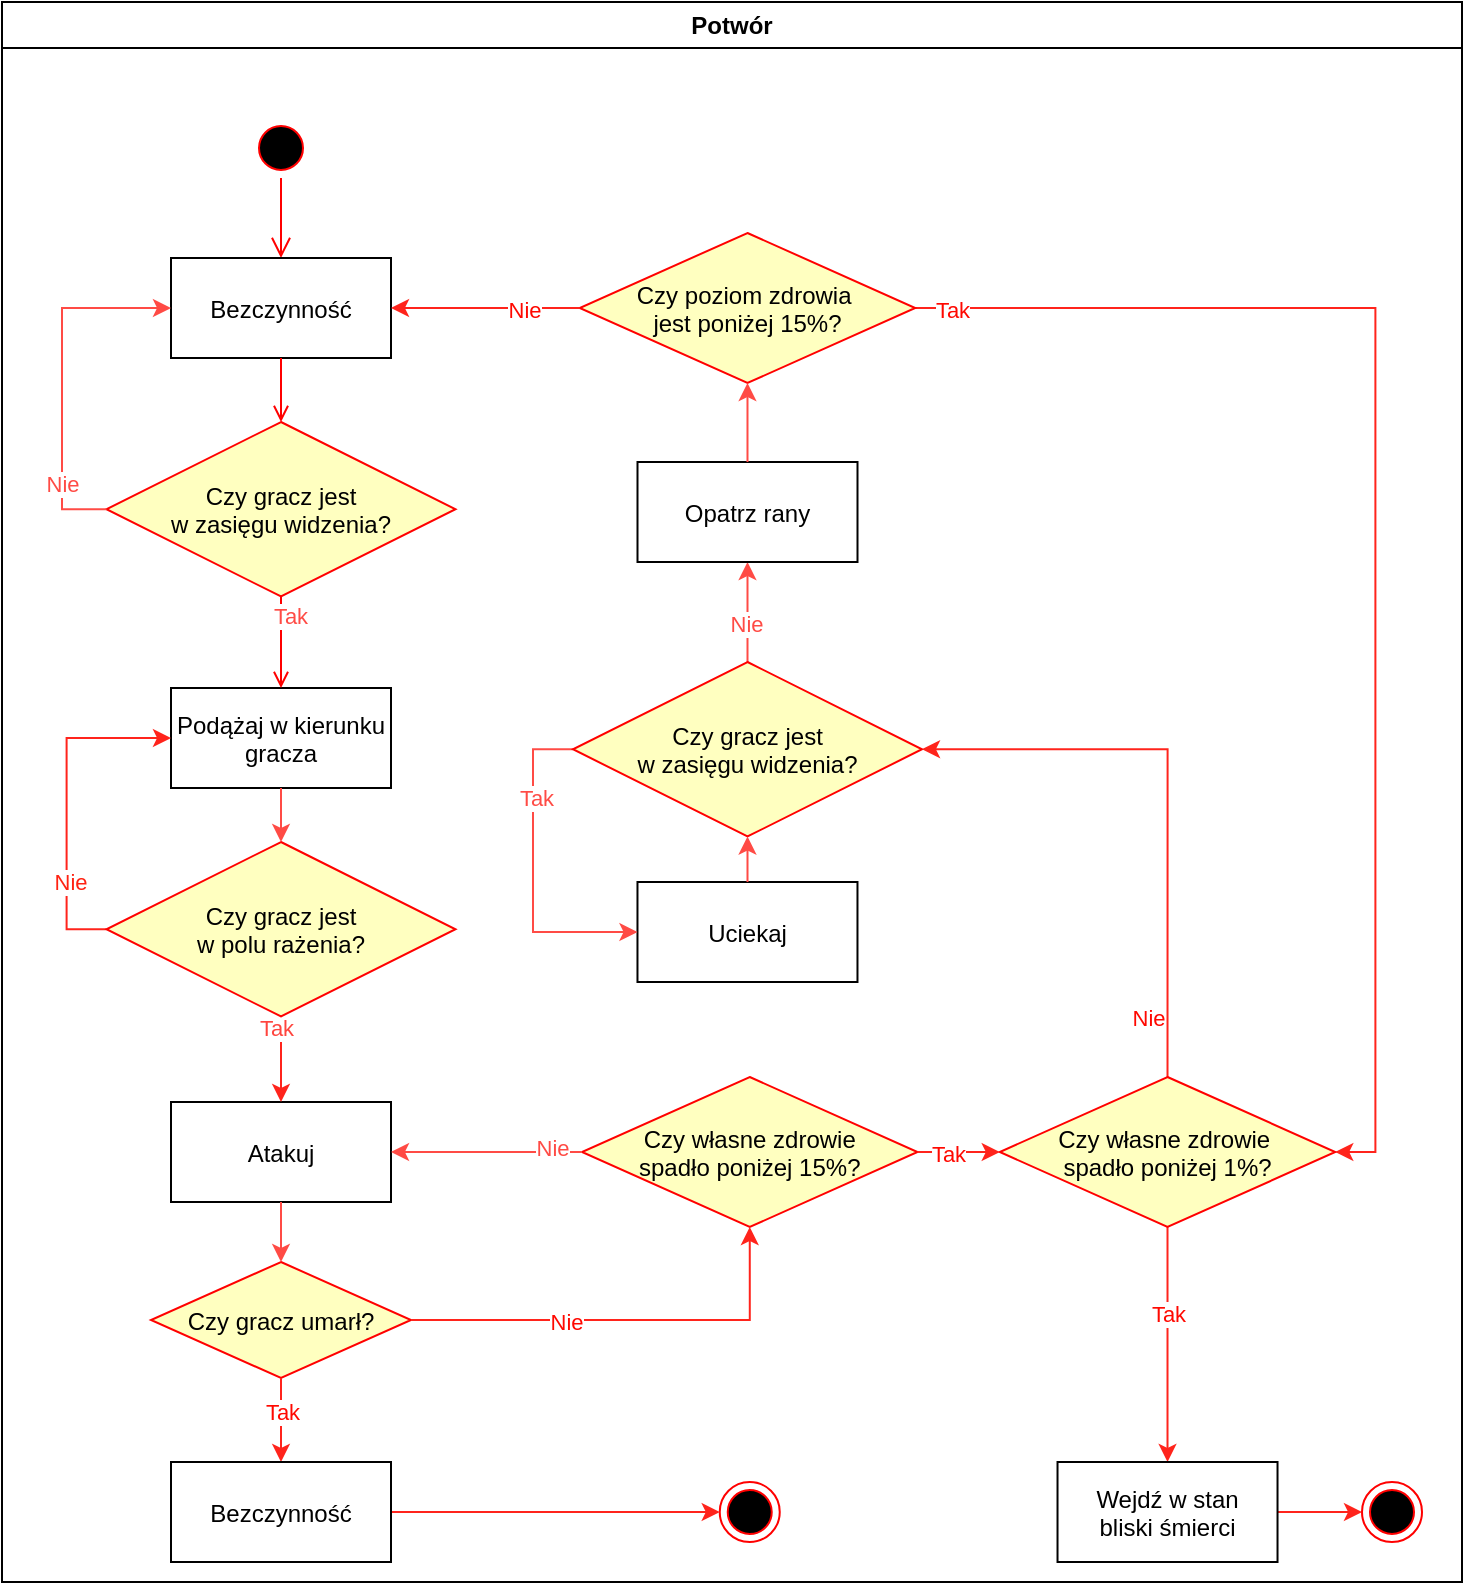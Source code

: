 <mxfile version="13.1.3" type="google"><diagram name="Page-1" id="e7e014a7-5840-1c2e-5031-d8a46d1fe8dd"><mxGraphModel dx="942" dy="565" grid="1" gridSize="10" guides="1" tooltips="1" connect="1" arrows="1" fold="1" page="1" pageScale="1" pageWidth="1169" pageHeight="826" background="#ffffff" math="0" shadow="0"><root><mxCell id="0"/><mxCell id="1" parent="0"/><mxCell id="4" value="Potwór" style="swimlane;whiteSpace=wrap" parent="1" vertex="1"><mxGeometry x="150" y="120" width="730" height="790" as="geometry"/></mxCell><mxCell id="kqoY5ETe8mHW992rfrB--101" value="Uciekaj" style="" parent="4" vertex="1"><mxGeometry x="317.74" y="440" width="110" height="50" as="geometry"/></mxCell><mxCell id="kqoY5ETe8mHW992rfrB--106" style="edgeStyle=orthogonalEdgeStyle;rounded=0;orthogonalLoop=1;jettySize=auto;html=1;entryX=0;entryY=0.5;entryDx=0;entryDy=0;strokeColor=#FF4B45;fontColor=#FF4B45;exitX=0;exitY=0.5;exitDx=0;exitDy=0;" parent="4" source="kqoY5ETe8mHW992rfrB--99" target="kqoY5ETe8mHW992rfrB--101" edge="1"><mxGeometry relative="1" as="geometry"><mxPoint x="820" y="400" as="sourcePoint"/></mxGeometry></mxCell><mxCell id="kqoY5ETe8mHW992rfrB--107" value="Tak" style="edgeLabel;html=1;align=center;verticalAlign=middle;resizable=0;points=[];fontColor=#FF4B45;" parent="kqoY5ETe8mHW992rfrB--106" vertex="1" connectable="0"><mxGeometry x="-0.454" y="1" relative="1" as="geometry"><mxPoint as="offset"/></mxGeometry></mxCell><mxCell id="kqoY5ETe8mHW992rfrB--109" style="edgeStyle=orthogonalEdgeStyle;rounded=0;orthogonalLoop=1;jettySize=auto;html=1;exitX=0.5;exitY=0;exitDx=0;exitDy=0;entryX=0.5;entryY=1;entryDx=0;entryDy=0;strokeColor=#FF4B45;fontColor=#FF4B45;" parent="4" source="kqoY5ETe8mHW992rfrB--99" target="kqoY5ETe8mHW992rfrB--108" edge="1"><mxGeometry relative="1" as="geometry"><Array as="points"/><mxPoint x="695" y="340" as="sourcePoint"/></mxGeometry></mxCell><mxCell id="kqoY5ETe8mHW992rfrB--111" value="Nie" style="edgeLabel;html=1;align=center;verticalAlign=middle;resizable=0;points=[];fontColor=#FF4B45;" parent="kqoY5ETe8mHW992rfrB--109" vertex="1" connectable="0"><mxGeometry x="-0.24" y="2" relative="1" as="geometry"><mxPoint x="1" as="offset"/></mxGeometry></mxCell><mxCell id="kqoY5ETe8mHW992rfrB--99" value="Czy gracz jest &#10;w zasięgu widzenia?" style="rhombus;fillColor=#ffffc0;strokeColor=#ff0000;" parent="4" vertex="1"><mxGeometry x="285.5" y="330" width="174.5" height="87.25" as="geometry"/></mxCell><mxCell id="kqoY5ETe8mHW992rfrB--103" style="edgeStyle=orthogonalEdgeStyle;rounded=0;orthogonalLoop=1;jettySize=auto;html=1;exitX=0.5;exitY=0;exitDx=0;exitDy=0;strokeColor=#FF4B45;fontColor=#FF4B45;entryX=0.5;entryY=1;entryDx=0;entryDy=0;" parent="4" source="kqoY5ETe8mHW992rfrB--101" target="kqoY5ETe8mHW992rfrB--99" edge="1"><mxGeometry relative="1" as="geometry"><mxPoint x="695" y="427.25" as="targetPoint"/></mxGeometry></mxCell><mxCell id="kqoY5ETe8mHW992rfrB--108" value="Opatrz rany" style="" parent="4" vertex="1"><mxGeometry x="317.75" y="230" width="110" height="50" as="geometry"/></mxCell><mxCell id="IgrHFxlW1l9M_t9AmjHq-141" style="edgeStyle=orthogonalEdgeStyle;rounded=0;orthogonalLoop=1;jettySize=auto;html=1;entryX=1;entryY=0.5;entryDx=0;entryDy=0;strokeColor=#FF241C;fontColor=#FF0800;" edge="1" parent="4" source="kqoY5ETe8mHW992rfrB--112" target="IgrHFxlW1l9M_t9AmjHq-122"><mxGeometry relative="1" as="geometry"/></mxCell><mxCell id="IgrHFxlW1l9M_t9AmjHq-142" value="Tak" style="edgeLabel;html=1;align=center;verticalAlign=middle;resizable=0;points=[];fontColor=#FF0800;" vertex="1" connectable="0" parent="IgrHFxlW1l9M_t9AmjHq-141"><mxGeometry x="-0.946" y="-1" relative="1" as="geometry"><mxPoint as="offset"/></mxGeometry></mxCell><mxCell id="kqoY5ETe8mHW992rfrB--112" value="Czy poziom zdrowia &#10;jest poniżej 15%?" style="rhombus;fillColor=#ffffc0;strokeColor=#ff0000;" parent="4" vertex="1"><mxGeometry x="288.87" y="115.5" width="167.75" height="75" as="geometry"/></mxCell><mxCell id="kqoY5ETe8mHW992rfrB--113" style="edgeStyle=orthogonalEdgeStyle;rounded=0;orthogonalLoop=1;jettySize=auto;html=1;exitX=0.5;exitY=0;exitDx=0;exitDy=0;entryX=0.5;entryY=1;entryDx=0;entryDy=0;strokeColor=#FF4B45;fontColor=#FF4B45;" parent="4" source="kqoY5ETe8mHW992rfrB--108" target="kqoY5ETe8mHW992rfrB--112" edge="1"><mxGeometry relative="1" as="geometry"/></mxCell><mxCell id="IgrHFxlW1l9M_t9AmjHq-64" value="Atakuj" style="" vertex="1" parent="4"><mxGeometry x="84.5" y="550" width="110" height="50" as="geometry"/></mxCell><mxCell id="IgrHFxlW1l9M_t9AmjHq-67" value="Czy gracz umarł?" style="rhombus;fillColor=#ffffc0;strokeColor=#ff0000;" vertex="1" parent="4"><mxGeometry x="74.5" y="630" width="130" height="58" as="geometry"/></mxCell><mxCell id="IgrHFxlW1l9M_t9AmjHq-63" style="edgeStyle=orthogonalEdgeStyle;rounded=0;orthogonalLoop=1;jettySize=auto;html=1;exitX=0.5;exitY=1;exitDx=0;exitDy=0;entryX=0.5;entryY=0;entryDx=0;entryDy=0;strokeColor=#FF4B45;fontColor=#FF4B45;" edge="1" parent="4" source="IgrHFxlW1l9M_t9AmjHq-64" target="IgrHFxlW1l9M_t9AmjHq-67"><mxGeometry relative="1" as="geometry"/></mxCell><mxCell id="IgrHFxlW1l9M_t9AmjHq-117" value="" style="ellipse;html=1;shape=endState;fillColor=#000000;strokeColor=#ff0000;" vertex="1" parent="4"><mxGeometry x="358.87" y="740" width="30" height="30" as="geometry"/></mxCell><mxCell id="IgrHFxlW1l9M_t9AmjHq-120" style="edgeStyle=orthogonalEdgeStyle;rounded=0;orthogonalLoop=1;jettySize=auto;html=1;exitX=0.5;exitY=1;exitDx=0;exitDy=0;strokeColor=#FF241C;fontColor=#FF0800;entryX=0.5;entryY=0;entryDx=0;entryDy=0;" edge="1" parent="4" source="IgrHFxlW1l9M_t9AmjHq-67" target="IgrHFxlW1l9M_t9AmjHq-131"><mxGeometry relative="1" as="geometry"><mxPoint x="140" y="760" as="targetPoint"/></mxGeometry></mxCell><mxCell id="IgrHFxlW1l9M_t9AmjHq-121" value="Tak" style="edgeLabel;html=1;align=center;verticalAlign=middle;resizable=0;points=[];fontColor=#FF0800;" vertex="1" connectable="0" parent="IgrHFxlW1l9M_t9AmjHq-120"><mxGeometry x="-0.217" relative="1" as="geometry"><mxPoint as="offset"/></mxGeometry></mxCell><mxCell id="IgrHFxlW1l9M_t9AmjHq-70" value="Czy własne zdrowie &#10;spadło poniżej 15%?" style="rhombus;fillColor=#ffffc0;strokeColor=#ff0000;" vertex="1" parent="4"><mxGeometry x="290" y="537.5" width="167.75" height="75" as="geometry"/></mxCell><mxCell id="IgrHFxlW1l9M_t9AmjHq-115" style="edgeStyle=orthogonalEdgeStyle;rounded=0;orthogonalLoop=1;jettySize=auto;html=1;exitX=1;exitY=0.5;exitDx=0;exitDy=0;strokeColor=#FF241C;entryX=0.5;entryY=1;entryDx=0;entryDy=0;" edge="1" parent="4" source="IgrHFxlW1l9M_t9AmjHq-67" target="IgrHFxlW1l9M_t9AmjHq-70"><mxGeometry relative="1" as="geometry"><mxPoint x="500" y="640" as="targetPoint"/><Array as="points"><mxPoint x="374" y="659"/></Array></mxGeometry></mxCell><mxCell id="IgrHFxlW1l9M_t9AmjHq-116" value="Nie" style="edgeLabel;html=1;align=center;verticalAlign=middle;resizable=0;points=[];fontColor=#FF0800;" vertex="1" connectable="0" parent="IgrHFxlW1l9M_t9AmjHq-115"><mxGeometry x="-0.284" y="-1" relative="1" as="geometry"><mxPoint as="offset"/></mxGeometry></mxCell><mxCell id="IgrHFxlW1l9M_t9AmjHq-68" style="edgeStyle=orthogonalEdgeStyle;rounded=0;orthogonalLoop=1;jettySize=auto;html=1;strokeColor=#FF4B45;fontColor=#FF4B45;exitX=0;exitY=0.5;exitDx=0;exitDy=0;entryX=1;entryY=0.5;entryDx=0;entryDy=0;" edge="1" parent="4" source="IgrHFxlW1l9M_t9AmjHq-70" target="IgrHFxlW1l9M_t9AmjHq-64"><mxGeometry relative="1" as="geometry"><mxPoint x="470" y="600" as="targetPoint"/></mxGeometry></mxCell><mxCell id="IgrHFxlW1l9M_t9AmjHq-69" value="Nie" style="edgeLabel;html=1;align=center;verticalAlign=middle;resizable=0;points=[];fontColor=#FF4B45;" vertex="1" connectable="0" parent="IgrHFxlW1l9M_t9AmjHq-68"><mxGeometry x="-0.678" y="-2" relative="1" as="geometry"><mxPoint as="offset"/></mxGeometry></mxCell><mxCell id="IgrHFxlW1l9M_t9AmjHq-128" style="edgeStyle=orthogonalEdgeStyle;rounded=0;orthogonalLoop=1;jettySize=auto;html=1;entryX=0.5;entryY=0;entryDx=0;entryDy=0;strokeColor=#FF241C;fontColor=#FF0800;exitX=0.5;exitY=1;exitDx=0;exitDy=0;" edge="1" parent="4" source="IgrHFxlW1l9M_t9AmjHq-122" target="IgrHFxlW1l9M_t9AmjHq-127"><mxGeometry relative="1" as="geometry"/></mxCell><mxCell id="IgrHFxlW1l9M_t9AmjHq-129" value="Tak" style="edgeLabel;html=1;align=center;verticalAlign=middle;resizable=0;points=[];fontColor=#FF0800;" vertex="1" connectable="0" parent="IgrHFxlW1l9M_t9AmjHq-128"><mxGeometry x="-0.26" relative="1" as="geometry"><mxPoint as="offset"/></mxGeometry></mxCell><mxCell id="IgrHFxlW1l9M_t9AmjHq-137" style="edgeStyle=orthogonalEdgeStyle;rounded=0;orthogonalLoop=1;jettySize=auto;html=1;exitX=0.5;exitY=0;exitDx=0;exitDy=0;entryX=1;entryY=0.5;entryDx=0;entryDy=0;strokeColor=#FF241C;fontColor=#FF0800;" edge="1" parent="4" source="IgrHFxlW1l9M_t9AmjHq-122" target="kqoY5ETe8mHW992rfrB--99"><mxGeometry relative="1" as="geometry"/></mxCell><mxCell id="IgrHFxlW1l9M_t9AmjHq-138" value="Nie" style="edgeLabel;html=1;align=center;verticalAlign=middle;resizable=0;points=[];fontColor=#FF0800;" vertex="1" connectable="0" parent="IgrHFxlW1l9M_t9AmjHq-137"><mxGeometry x="-0.794" y="10" relative="1" as="geometry"><mxPoint as="offset"/></mxGeometry></mxCell><mxCell id="IgrHFxlW1l9M_t9AmjHq-122" value="Czy własne zdrowie &#10;spadło poniżej 1%?" style="rhombus;fillColor=#ffffc0;strokeColor=#ff0000;" vertex="1" parent="4"><mxGeometry x="498.88" y="537.5" width="167.75" height="75" as="geometry"/></mxCell><mxCell id="IgrHFxlW1l9M_t9AmjHq-123" style="edgeStyle=orthogonalEdgeStyle;rounded=0;orthogonalLoop=1;jettySize=auto;html=1;entryX=0;entryY=0.5;entryDx=0;entryDy=0;strokeColor=#FF241C;fontColor=#FF0800;exitX=1;exitY=0.5;exitDx=0;exitDy=0;" edge="1" parent="4" source="IgrHFxlW1l9M_t9AmjHq-70" target="IgrHFxlW1l9M_t9AmjHq-122"><mxGeometry relative="1" as="geometry"/></mxCell><mxCell id="IgrHFxlW1l9M_t9AmjHq-125" value="Tak" style="edgeLabel;html=1;align=center;verticalAlign=middle;resizable=0;points=[];fontColor=#FF0800;" vertex="1" connectable="0" parent="IgrHFxlW1l9M_t9AmjHq-123"><mxGeometry x="-0.298" y="-1" relative="1" as="geometry"><mxPoint as="offset"/></mxGeometry></mxCell><mxCell id="IgrHFxlW1l9M_t9AmjHq-126" value="" style="ellipse;html=1;shape=endState;fillColor=#000000;strokeColor=#ff0000;" vertex="1" parent="4"><mxGeometry x="680" y="740" width="30" height="30" as="geometry"/></mxCell><mxCell id="IgrHFxlW1l9M_t9AmjHq-130" style="edgeStyle=orthogonalEdgeStyle;rounded=0;orthogonalLoop=1;jettySize=auto;html=1;strokeColor=#FF241C;fontColor=#FF0800;exitX=1;exitY=0.5;exitDx=0;exitDy=0;entryX=0;entryY=0.5;entryDx=0;entryDy=0;" edge="1" parent="4" source="IgrHFxlW1l9M_t9AmjHq-127" target="IgrHFxlW1l9M_t9AmjHq-126"><mxGeometry relative="1" as="geometry"><mxPoint x="530" y="745" as="targetPoint"/></mxGeometry></mxCell><mxCell id="IgrHFxlW1l9M_t9AmjHq-127" value="Wejdź w stan&#10;bliski śmierci" style="" vertex="1" parent="4"><mxGeometry x="527.76" y="730" width="110" height="50" as="geometry"/></mxCell><mxCell id="IgrHFxlW1l9M_t9AmjHq-132" style="edgeStyle=orthogonalEdgeStyle;rounded=0;orthogonalLoop=1;jettySize=auto;html=1;entryX=0;entryY=0.5;entryDx=0;entryDy=0;strokeColor=#FF241C;fontColor=#FF0800;" edge="1" parent="4" source="IgrHFxlW1l9M_t9AmjHq-131" target="IgrHFxlW1l9M_t9AmjHq-117"><mxGeometry relative="1" as="geometry"/></mxCell><mxCell id="IgrHFxlW1l9M_t9AmjHq-131" value="Bezczynność" style="" vertex="1" parent="4"><mxGeometry x="84.5" y="730" width="110" height="50" as="geometry"/></mxCell><mxCell id="IgrHFxlW1l9M_t9AmjHq-71" value="" style="ellipse;shape=startState;fillColor=#000000;strokeColor=#ff0000;" vertex="1" parent="1"><mxGeometry x="274.5" y="178" width="30" height="30" as="geometry"/></mxCell><mxCell id="IgrHFxlW1l9M_t9AmjHq-72" value="" style="edgeStyle=elbowEdgeStyle;elbow=horizontal;verticalAlign=bottom;endArrow=open;endSize=8;strokeColor=#FF0000;endFill=1;rounded=0" edge="1" parent="1" source="IgrHFxlW1l9M_t9AmjHq-71" target="IgrHFxlW1l9M_t9AmjHq-73"><mxGeometry x="110" y="50" as="geometry"><mxPoint x="125" y="120" as="targetPoint"/></mxGeometry></mxCell><mxCell id="IgrHFxlW1l9M_t9AmjHq-73" value="Bezczynność" style="" vertex="1" parent="1"><mxGeometry x="234.5" y="248" width="110" height="50" as="geometry"/></mxCell><mxCell id="IgrHFxlW1l9M_t9AmjHq-74" value="" style="endArrow=open;strokeColor=#FF0000;endFill=1;rounded=0" edge="1" parent="1" source="IgrHFxlW1l9M_t9AmjHq-73" target="IgrHFxlW1l9M_t9AmjHq-78"><mxGeometry relative="1" as="geometry"><mxPoint x="155.5" y="222" as="targetPoint"/></mxGeometry></mxCell><mxCell id="IgrHFxlW1l9M_t9AmjHq-75" value="Podążaj w kierunku&#10;gracza" style="" vertex="1" parent="1"><mxGeometry x="234.5" y="463" width="110" height="50" as="geometry"/></mxCell><mxCell id="IgrHFxlW1l9M_t9AmjHq-76" value="" style="endArrow=open;strokeColor=#FF0000;endFill=1;rounded=0;exitX=0.5;exitY=1;exitDx=0;exitDy=0;" edge="1" parent="1" source="IgrHFxlW1l9M_t9AmjHq-78" target="IgrHFxlW1l9M_t9AmjHq-75"><mxGeometry relative="1" as="geometry"><mxPoint x="125" y="280" as="sourcePoint"/></mxGeometry></mxCell><mxCell id="IgrHFxlW1l9M_t9AmjHq-77" value="Tak" style="edgeLabel;html=1;align=center;verticalAlign=middle;resizable=0;points=[];fontColor=#FF4B45;" vertex="1" connectable="0" parent="IgrHFxlW1l9M_t9AmjHq-76"><mxGeometry x="-0.574" y="4" relative="1" as="geometry"><mxPoint as="offset"/></mxGeometry></mxCell><mxCell id="IgrHFxlW1l9M_t9AmjHq-78" value="Czy gracz jest &#10;w zasięgu widzenia?" style="rhombus;fillColor=#ffffc0;strokeColor=#ff0000;rounded=0;" vertex="1" parent="1"><mxGeometry x="202.25" y="330" width="174.5" height="87.25" as="geometry"/></mxCell><mxCell id="IgrHFxlW1l9M_t9AmjHq-79" style="edgeStyle=orthogonalEdgeStyle;rounded=0;orthogonalLoop=1;jettySize=auto;html=1;strokeColor=#FF4B45;exitX=0;exitY=0.5;exitDx=0;exitDy=0;entryX=0;entryY=0.5;entryDx=0;entryDy=0;" edge="1" parent="1" source="IgrHFxlW1l9M_t9AmjHq-78" target="IgrHFxlW1l9M_t9AmjHq-73"><mxGeometry relative="1" as="geometry"><mxPoint x="345" y="273" as="targetPoint"/><Array as="points"><mxPoint x="180" y="374"/><mxPoint x="180" y="273"/></Array></mxGeometry></mxCell><mxCell id="IgrHFxlW1l9M_t9AmjHq-80" value="Nie" style="edgeLabel;html=1;align=center;verticalAlign=middle;resizable=0;points=[];fontColor=#FF4B45;" vertex="1" connectable="0" parent="IgrHFxlW1l9M_t9AmjHq-79"><mxGeometry x="-0.603" y="1" relative="1" as="geometry"><mxPoint x="1" as="offset"/></mxGeometry></mxCell><mxCell id="IgrHFxlW1l9M_t9AmjHq-86" style="edgeStyle=orthogonalEdgeStyle;rounded=0;orthogonalLoop=1;jettySize=auto;html=1;exitX=0.5;exitY=1;exitDx=0;exitDy=0;entryX=0.5;entryY=0;entryDx=0;entryDy=0;strokeColor=#FF241C;" edge="1" parent="1" source="IgrHFxlW1l9M_t9AmjHq-81" target="IgrHFxlW1l9M_t9AmjHq-64"><mxGeometry relative="1" as="geometry"/></mxCell><mxCell id="IgrHFxlW1l9M_t9AmjHq-87" value="&lt;font color=&quot;#ff443d&quot;&gt;Tak&lt;/font&gt;" style="edgeLabel;html=1;align=center;verticalAlign=middle;resizable=0;points=[];" vertex="1" connectable="0" parent="IgrHFxlW1l9M_t9AmjHq-86"><mxGeometry x="-0.744" y="-3" relative="1" as="geometry"><mxPoint as="offset"/></mxGeometry></mxCell><mxCell id="IgrHFxlW1l9M_t9AmjHq-88" style="edgeStyle=orthogonalEdgeStyle;rounded=0;orthogonalLoop=1;jettySize=auto;html=1;exitX=0;exitY=0.5;exitDx=0;exitDy=0;entryX=0;entryY=0.5;entryDx=0;entryDy=0;strokeColor=#FF241C;" edge="1" parent="1" source="IgrHFxlW1l9M_t9AmjHq-81" target="IgrHFxlW1l9M_t9AmjHq-75"><mxGeometry relative="1" as="geometry"/></mxCell><mxCell id="IgrHFxlW1l9M_t9AmjHq-89" value="Nie" style="edgeLabel;html=1;align=center;verticalAlign=middle;resizable=0;points=[];fontColor=#FF2212;" vertex="1" connectable="0" parent="IgrHFxlW1l9M_t9AmjHq-88"><mxGeometry x="-0.481" y="-1" relative="1" as="geometry"><mxPoint as="offset"/></mxGeometry></mxCell><mxCell id="IgrHFxlW1l9M_t9AmjHq-81" value="Czy gracz jest &#10;w polu rażenia?" style="rhombus;fillColor=#ffffc0;strokeColor=#ff0000;" vertex="1" parent="1"><mxGeometry x="202.25" y="540" width="174.5" height="87.25" as="geometry"/></mxCell><mxCell id="IgrHFxlW1l9M_t9AmjHq-82" style="edgeStyle=orthogonalEdgeStyle;rounded=0;orthogonalLoop=1;jettySize=auto;html=1;exitX=0.5;exitY=1;exitDx=0;exitDy=0;entryX=0.5;entryY=0;entryDx=0;entryDy=0;strokeColor=#FF4B45;fontColor=#FF4B45;" edge="1" parent="1" source="IgrHFxlW1l9M_t9AmjHq-75" target="IgrHFxlW1l9M_t9AmjHq-81"><mxGeometry relative="1" as="geometry"/></mxCell><mxCell id="IgrHFxlW1l9M_t9AmjHq-133" style="edgeStyle=orthogonalEdgeStyle;rounded=0;orthogonalLoop=1;jettySize=auto;html=1;entryX=1;entryY=0.5;entryDx=0;entryDy=0;strokeColor=#FF241C;fontColor=#FF0800;exitX=0;exitY=0.5;exitDx=0;exitDy=0;" edge="1" parent="1" source="kqoY5ETe8mHW992rfrB--112" target="IgrHFxlW1l9M_t9AmjHq-73"><mxGeometry relative="1" as="geometry"/></mxCell><mxCell id="IgrHFxlW1l9M_t9AmjHq-134" value="Nie" style="edgeLabel;html=1;align=center;verticalAlign=middle;resizable=0;points=[];fontColor=#FF0800;" vertex="1" connectable="0" parent="IgrHFxlW1l9M_t9AmjHq-133"><mxGeometry x="-0.395" y="1" relative="1" as="geometry"><mxPoint as="offset"/></mxGeometry></mxCell></root></mxGraphModel></diagram></mxfile>
